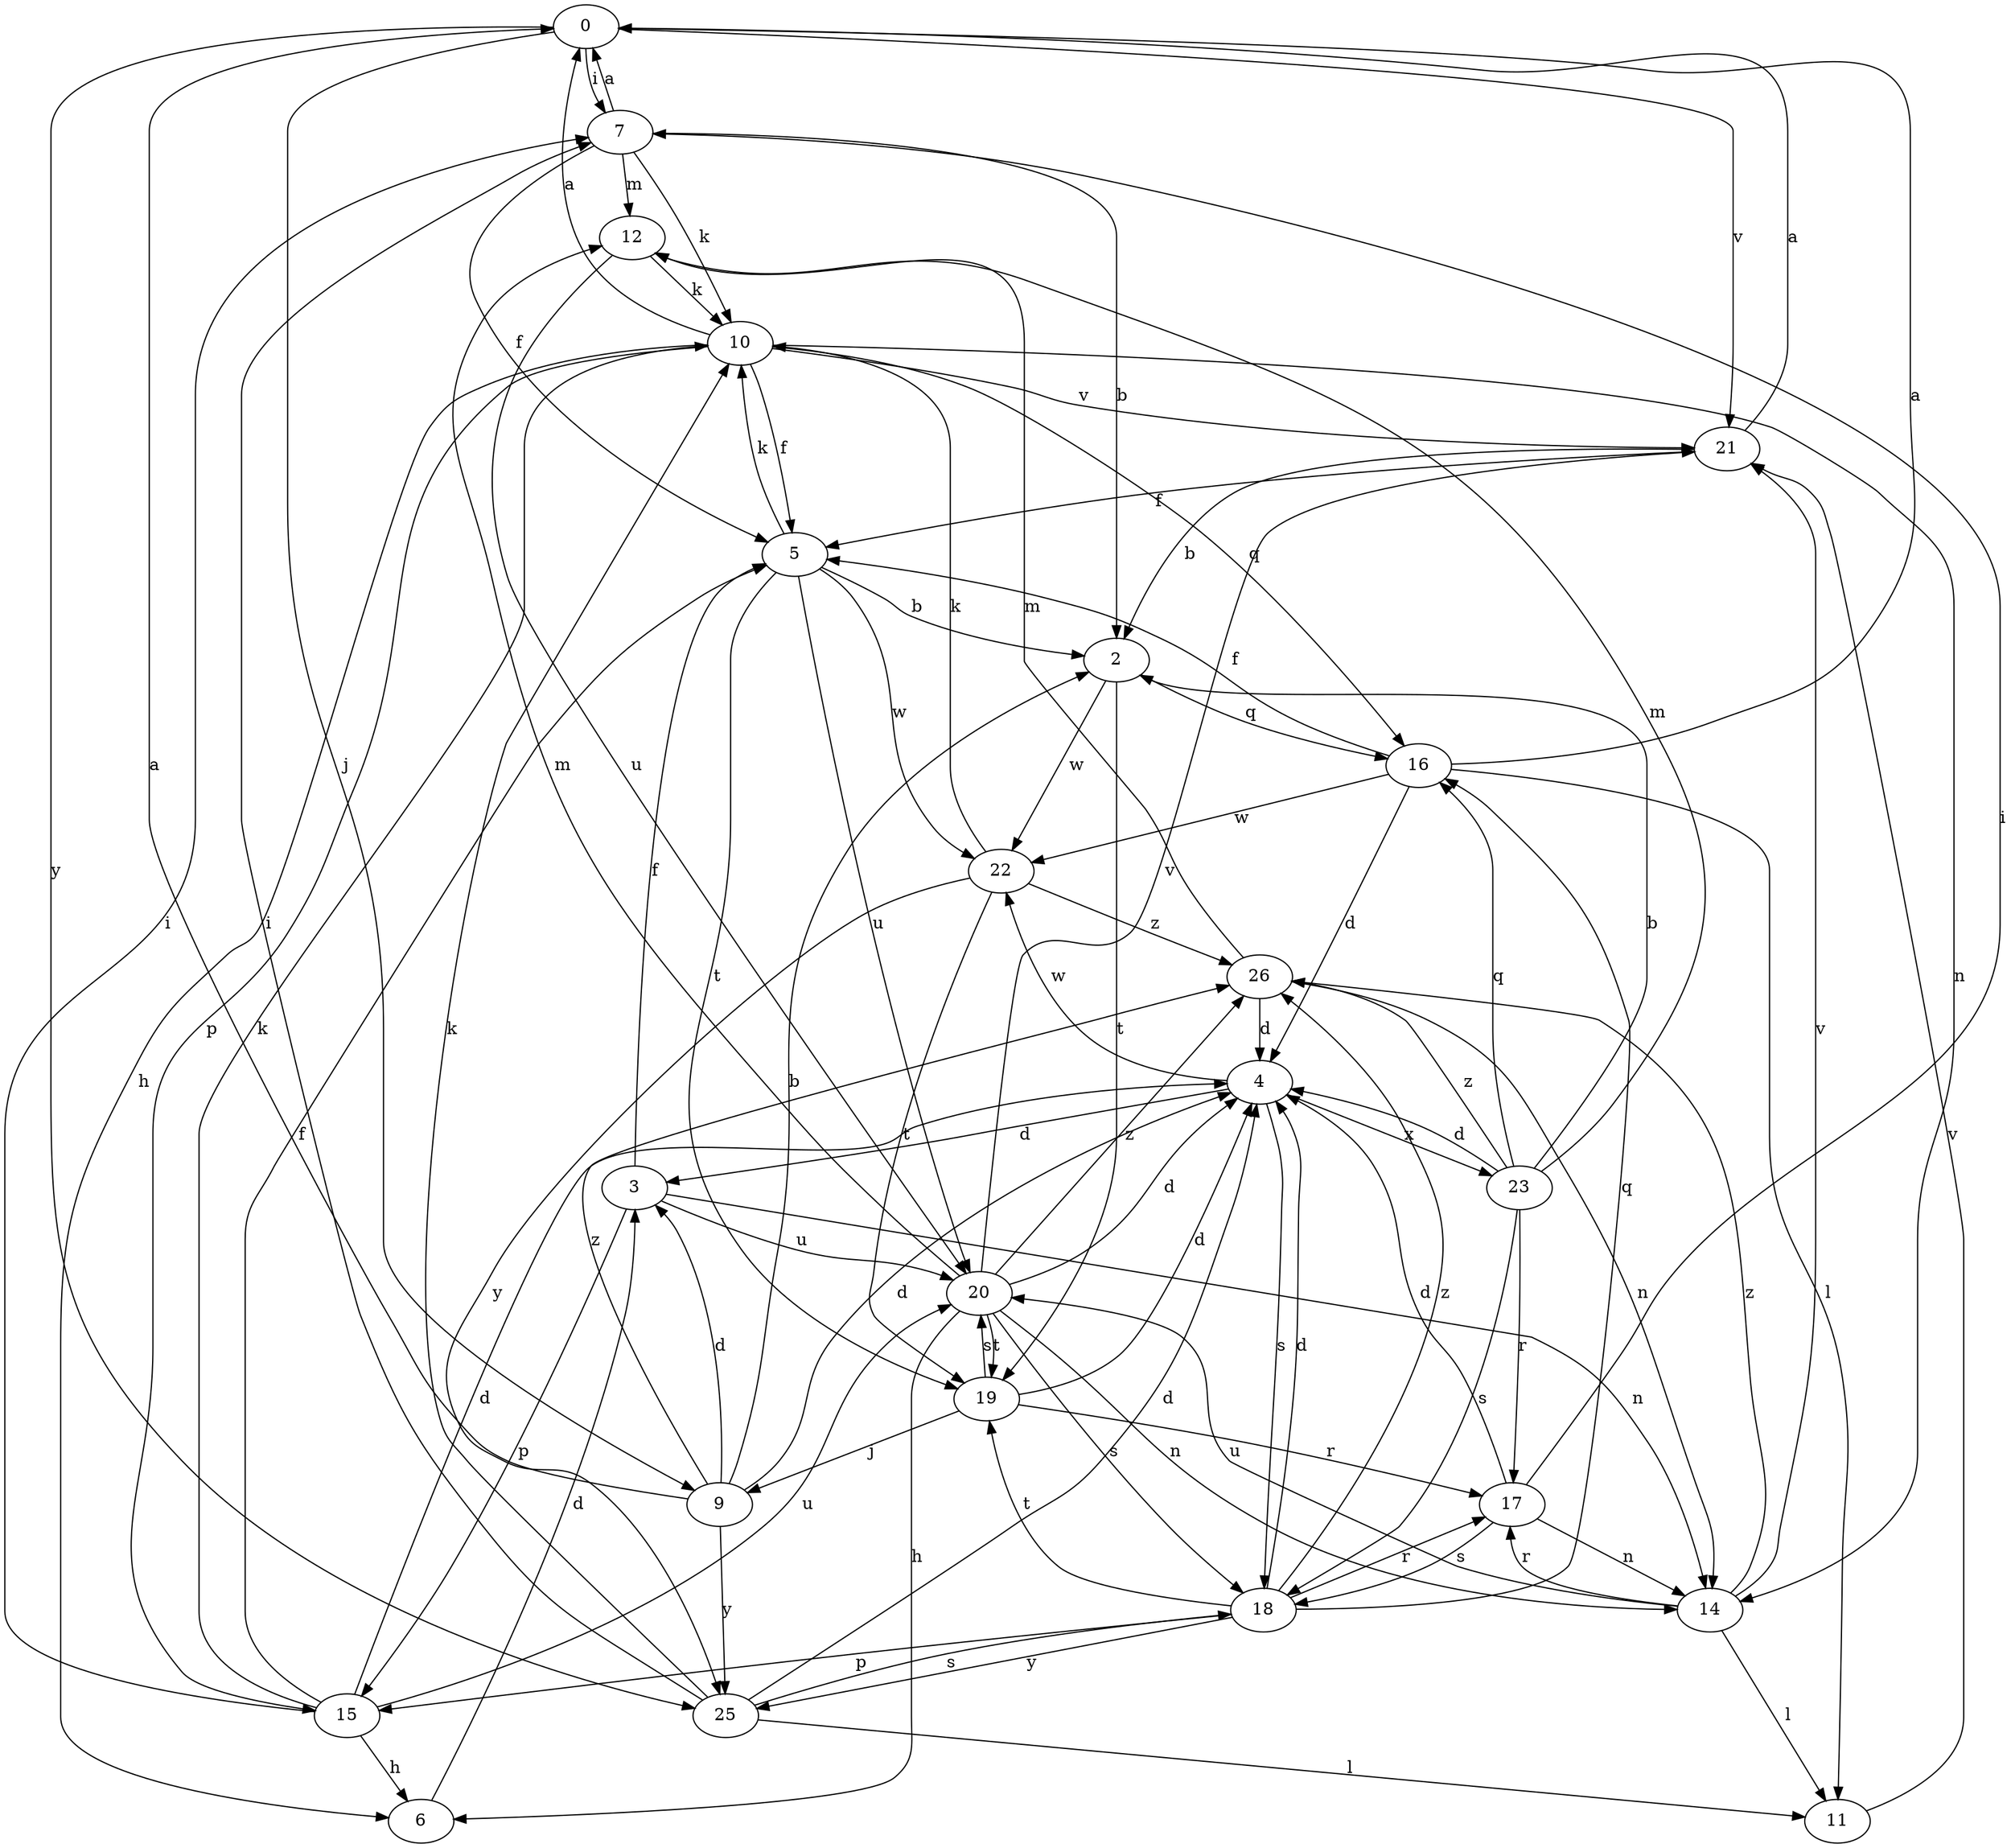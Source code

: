 strict digraph  {
0;
2;
3;
4;
5;
6;
7;
9;
10;
11;
12;
14;
15;
16;
17;
18;
19;
20;
21;
22;
23;
25;
26;
0 -> 7  [label=i];
0 -> 9  [label=j];
0 -> 21  [label=v];
0 -> 25  [label=y];
2 -> 16  [label=q];
2 -> 19  [label=t];
2 -> 22  [label=w];
3 -> 5  [label=f];
3 -> 14  [label=n];
3 -> 15  [label=p];
3 -> 20  [label=u];
4 -> 3  [label=d];
4 -> 18  [label=s];
4 -> 22  [label=w];
4 -> 23  [label=x];
5 -> 2  [label=b];
5 -> 10  [label=k];
5 -> 19  [label=t];
5 -> 20  [label=u];
5 -> 22  [label=w];
6 -> 3  [label=d];
7 -> 0  [label=a];
7 -> 2  [label=b];
7 -> 5  [label=f];
7 -> 10  [label=k];
7 -> 12  [label=m];
9 -> 0  [label=a];
9 -> 2  [label=b];
9 -> 3  [label=d];
9 -> 4  [label=d];
9 -> 25  [label=y];
9 -> 26  [label=z];
10 -> 0  [label=a];
10 -> 5  [label=f];
10 -> 6  [label=h];
10 -> 14  [label=n];
10 -> 15  [label=p];
10 -> 16  [label=q];
10 -> 21  [label=v];
11 -> 21  [label=v];
12 -> 10  [label=k];
12 -> 20  [label=u];
14 -> 11  [label=l];
14 -> 17  [label=r];
14 -> 20  [label=u];
14 -> 21  [label=v];
14 -> 26  [label=z];
15 -> 4  [label=d];
15 -> 5  [label=f];
15 -> 6  [label=h];
15 -> 7  [label=i];
15 -> 10  [label=k];
15 -> 20  [label=u];
16 -> 0  [label=a];
16 -> 4  [label=d];
16 -> 5  [label=f];
16 -> 11  [label=l];
16 -> 22  [label=w];
17 -> 4  [label=d];
17 -> 7  [label=i];
17 -> 14  [label=n];
17 -> 18  [label=s];
18 -> 4  [label=d];
18 -> 15  [label=p];
18 -> 16  [label=q];
18 -> 17  [label=r];
18 -> 19  [label=t];
18 -> 25  [label=y];
18 -> 26  [label=z];
19 -> 4  [label=d];
19 -> 9  [label=j];
19 -> 17  [label=r];
19 -> 20  [label=s];
20 -> 4  [label=d];
20 -> 6  [label=h];
20 -> 12  [label=m];
20 -> 14  [label=n];
20 -> 18  [label=s];
20 -> 19  [label=t];
20 -> 21  [label=v];
20 -> 26  [label=z];
21 -> 0  [label=a];
21 -> 2  [label=b];
21 -> 5  [label=f];
22 -> 10  [label=k];
22 -> 19  [label=t];
22 -> 25  [label=y];
22 -> 26  [label=z];
23 -> 2  [label=b];
23 -> 4  [label=d];
23 -> 12  [label=m];
23 -> 16  [label=q];
23 -> 17  [label=r];
23 -> 18  [label=s];
23 -> 26  [label=z];
25 -> 4  [label=d];
25 -> 7  [label=i];
25 -> 10  [label=k];
25 -> 11  [label=l];
25 -> 18  [label=s];
26 -> 4  [label=d];
26 -> 12  [label=m];
26 -> 14  [label=n];
}
